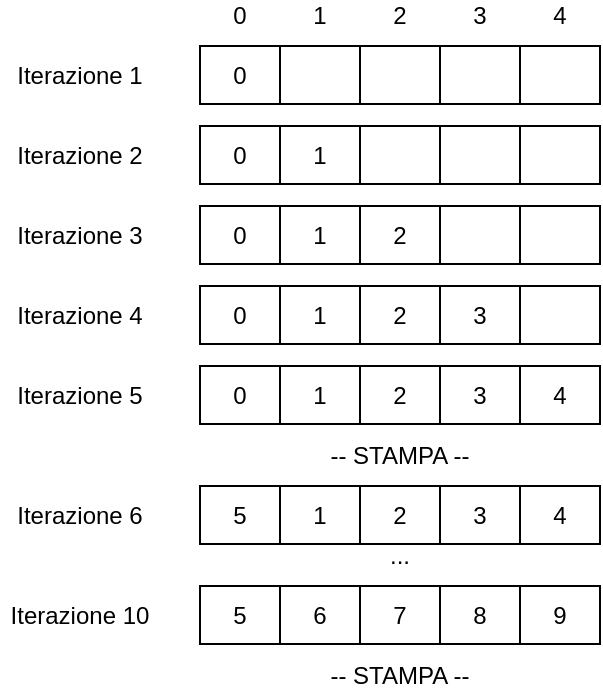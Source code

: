 <mxfile version="12.7.9" type="github">
  <diagram id="nZiL_g4HoVqe4ocX-0hI" name="Page-1">
    <mxGraphModel dx="1186" dy="775" grid="1" gridSize="10" guides="1" tooltips="1" connect="1" arrows="1" fold="1" page="1" pageScale="1" pageWidth="850" pageHeight="1100" math="0" shadow="0">
      <root>
        <mxCell id="0" />
        <mxCell id="1" parent="0" />
        <mxCell id="BmM361tWgZ_u9sHNip33-1" value="0" style="rounded=0;whiteSpace=wrap;html=1;" vertex="1" parent="1">
          <mxGeometry x="240" y="40" width="40" height="29" as="geometry" />
        </mxCell>
        <mxCell id="BmM361tWgZ_u9sHNip33-3" value="" style="rounded=0;whiteSpace=wrap;html=1;" vertex="1" parent="1">
          <mxGeometry x="280" y="40" width="40" height="29" as="geometry" />
        </mxCell>
        <mxCell id="BmM361tWgZ_u9sHNip33-5" value="" style="rounded=0;whiteSpace=wrap;html=1;" vertex="1" parent="1">
          <mxGeometry x="320" y="40" width="40" height="29" as="geometry" />
        </mxCell>
        <mxCell id="BmM361tWgZ_u9sHNip33-6" value="" style="rounded=0;whiteSpace=wrap;html=1;" vertex="1" parent="1">
          <mxGeometry x="360" y="40" width="40" height="29" as="geometry" />
        </mxCell>
        <mxCell id="BmM361tWgZ_u9sHNip33-7" value="" style="rounded=0;whiteSpace=wrap;html=1;" vertex="1" parent="1">
          <mxGeometry x="400" y="40" width="40" height="29" as="geometry" />
        </mxCell>
        <mxCell id="BmM361tWgZ_u9sHNip33-8" value="Iterazione 1" style="text;html=1;strokeColor=none;fillColor=none;align=center;verticalAlign=middle;whiteSpace=wrap;rounded=0;" vertex="1" parent="1">
          <mxGeometry x="140" y="50" width="80" height="9" as="geometry" />
        </mxCell>
        <mxCell id="BmM361tWgZ_u9sHNip33-9" value="0" style="text;html=1;strokeColor=none;fillColor=none;align=center;verticalAlign=middle;whiteSpace=wrap;rounded=0;" vertex="1" parent="1">
          <mxGeometry x="240" y="20" width="40" height="9" as="geometry" />
        </mxCell>
        <mxCell id="BmM361tWgZ_u9sHNip33-10" value="1" style="text;html=1;strokeColor=none;fillColor=none;align=center;verticalAlign=middle;whiteSpace=wrap;rounded=0;" vertex="1" parent="1">
          <mxGeometry x="280" y="20" width="40" height="9" as="geometry" />
        </mxCell>
        <mxCell id="BmM361tWgZ_u9sHNip33-13" value="2" style="text;html=1;strokeColor=none;fillColor=none;align=center;verticalAlign=middle;whiteSpace=wrap;rounded=0;" vertex="1" parent="1">
          <mxGeometry x="320" y="20" width="40" height="9" as="geometry" />
        </mxCell>
        <mxCell id="BmM361tWgZ_u9sHNip33-14" value="3" style="text;html=1;strokeColor=none;fillColor=none;align=center;verticalAlign=middle;whiteSpace=wrap;rounded=0;" vertex="1" parent="1">
          <mxGeometry x="360" y="20" width="40" height="9" as="geometry" />
        </mxCell>
        <mxCell id="BmM361tWgZ_u9sHNip33-15" value="4" style="text;html=1;strokeColor=none;fillColor=none;align=center;verticalAlign=middle;whiteSpace=wrap;rounded=0;" vertex="1" parent="1">
          <mxGeometry x="400" y="20" width="40" height="9" as="geometry" />
        </mxCell>
        <mxCell id="BmM361tWgZ_u9sHNip33-17" value="0" style="rounded=0;whiteSpace=wrap;html=1;" vertex="1" parent="1">
          <mxGeometry x="240" y="80" width="40" height="29" as="geometry" />
        </mxCell>
        <mxCell id="BmM361tWgZ_u9sHNip33-18" value="1" style="rounded=0;whiteSpace=wrap;html=1;" vertex="1" parent="1">
          <mxGeometry x="280" y="80" width="40" height="29" as="geometry" />
        </mxCell>
        <mxCell id="BmM361tWgZ_u9sHNip33-19" value="" style="rounded=0;whiteSpace=wrap;html=1;" vertex="1" parent="1">
          <mxGeometry x="320" y="80" width="40" height="29" as="geometry" />
        </mxCell>
        <mxCell id="BmM361tWgZ_u9sHNip33-20" value="" style="rounded=0;whiteSpace=wrap;html=1;" vertex="1" parent="1">
          <mxGeometry x="360" y="80" width="40" height="29" as="geometry" />
        </mxCell>
        <mxCell id="BmM361tWgZ_u9sHNip33-21" value="" style="rounded=0;whiteSpace=wrap;html=1;" vertex="1" parent="1">
          <mxGeometry x="400" y="80" width="40" height="29" as="geometry" />
        </mxCell>
        <mxCell id="BmM361tWgZ_u9sHNip33-22" value="Iterazione 2" style="text;html=1;strokeColor=none;fillColor=none;align=center;verticalAlign=middle;whiteSpace=wrap;rounded=0;" vertex="1" parent="1">
          <mxGeometry x="140" y="90" width="80" height="9" as="geometry" />
        </mxCell>
        <mxCell id="BmM361tWgZ_u9sHNip33-25" value="0" style="rounded=0;whiteSpace=wrap;html=1;" vertex="1" parent="1">
          <mxGeometry x="240" y="120" width="40" height="29" as="geometry" />
        </mxCell>
        <mxCell id="BmM361tWgZ_u9sHNip33-26" value="1" style="rounded=0;whiteSpace=wrap;html=1;" vertex="1" parent="1">
          <mxGeometry x="280" y="120" width="40" height="29" as="geometry" />
        </mxCell>
        <mxCell id="BmM361tWgZ_u9sHNip33-27" value="2" style="rounded=0;whiteSpace=wrap;html=1;" vertex="1" parent="1">
          <mxGeometry x="320" y="120" width="40" height="29" as="geometry" />
        </mxCell>
        <mxCell id="BmM361tWgZ_u9sHNip33-28" value="" style="rounded=0;whiteSpace=wrap;html=1;" vertex="1" parent="1">
          <mxGeometry x="360" y="120" width="40" height="29" as="geometry" />
        </mxCell>
        <mxCell id="BmM361tWgZ_u9sHNip33-29" value="" style="rounded=0;whiteSpace=wrap;html=1;" vertex="1" parent="1">
          <mxGeometry x="400" y="120" width="40" height="29" as="geometry" />
        </mxCell>
        <mxCell id="BmM361tWgZ_u9sHNip33-30" value="&lt;div&gt;Iterazione 3&lt;br&gt;&lt;/div&gt;" style="text;html=1;strokeColor=none;fillColor=none;align=center;verticalAlign=middle;whiteSpace=wrap;rounded=0;" vertex="1" parent="1">
          <mxGeometry x="140" y="130" width="80" height="9" as="geometry" />
        </mxCell>
        <mxCell id="BmM361tWgZ_u9sHNip33-31" value="0" style="rounded=0;whiteSpace=wrap;html=1;" vertex="1" parent="1">
          <mxGeometry x="240" y="160" width="40" height="29" as="geometry" />
        </mxCell>
        <mxCell id="BmM361tWgZ_u9sHNip33-32" value="1" style="rounded=0;whiteSpace=wrap;html=1;" vertex="1" parent="1">
          <mxGeometry x="280" y="160" width="40" height="29" as="geometry" />
        </mxCell>
        <mxCell id="BmM361tWgZ_u9sHNip33-33" value="2" style="rounded=0;whiteSpace=wrap;html=1;" vertex="1" parent="1">
          <mxGeometry x="320" y="160" width="40" height="29" as="geometry" />
        </mxCell>
        <mxCell id="BmM361tWgZ_u9sHNip33-34" value="3" style="rounded=0;whiteSpace=wrap;html=1;" vertex="1" parent="1">
          <mxGeometry x="360" y="160" width="40" height="29" as="geometry" />
        </mxCell>
        <mxCell id="BmM361tWgZ_u9sHNip33-35" value="" style="rounded=0;whiteSpace=wrap;html=1;" vertex="1" parent="1">
          <mxGeometry x="400" y="160" width="40" height="29" as="geometry" />
        </mxCell>
        <mxCell id="BmM361tWgZ_u9sHNip33-36" value="Iterazione 4" style="text;html=1;strokeColor=none;fillColor=none;align=center;verticalAlign=middle;whiteSpace=wrap;rounded=0;" vertex="1" parent="1">
          <mxGeometry x="140" y="170" width="80" height="9" as="geometry" />
        </mxCell>
        <mxCell id="BmM361tWgZ_u9sHNip33-37" value="0" style="rounded=0;whiteSpace=wrap;html=1;" vertex="1" parent="1">
          <mxGeometry x="240" y="200" width="40" height="29" as="geometry" />
        </mxCell>
        <mxCell id="BmM361tWgZ_u9sHNip33-38" value="1" style="rounded=0;whiteSpace=wrap;html=1;" vertex="1" parent="1">
          <mxGeometry x="280" y="200" width="40" height="29" as="geometry" />
        </mxCell>
        <mxCell id="BmM361tWgZ_u9sHNip33-39" value="2" style="rounded=0;whiteSpace=wrap;html=1;" vertex="1" parent="1">
          <mxGeometry x="320" y="200" width="40" height="29" as="geometry" />
        </mxCell>
        <mxCell id="BmM361tWgZ_u9sHNip33-40" value="3" style="rounded=0;whiteSpace=wrap;html=1;" vertex="1" parent="1">
          <mxGeometry x="360" y="200" width="40" height="29" as="geometry" />
        </mxCell>
        <mxCell id="BmM361tWgZ_u9sHNip33-41" value="4" style="rounded=0;whiteSpace=wrap;html=1;" vertex="1" parent="1">
          <mxGeometry x="400" y="200" width="40" height="29" as="geometry" />
        </mxCell>
        <mxCell id="BmM361tWgZ_u9sHNip33-42" value="Iterazione 5" style="text;html=1;strokeColor=none;fillColor=none;align=center;verticalAlign=middle;whiteSpace=wrap;rounded=0;" vertex="1" parent="1">
          <mxGeometry x="140" y="210" width="80" height="9" as="geometry" />
        </mxCell>
        <mxCell id="BmM361tWgZ_u9sHNip33-43" value="-- STAMPA --" style="text;html=1;strokeColor=none;fillColor=none;align=center;verticalAlign=middle;whiteSpace=wrap;rounded=0;" vertex="1" parent="1">
          <mxGeometry x="300" y="240" width="80" height="9" as="geometry" />
        </mxCell>
        <mxCell id="BmM361tWgZ_u9sHNip33-44" value="5" style="rounded=0;whiteSpace=wrap;html=1;" vertex="1" parent="1">
          <mxGeometry x="240" y="260" width="40" height="29" as="geometry" />
        </mxCell>
        <mxCell id="BmM361tWgZ_u9sHNip33-45" value="1" style="rounded=0;whiteSpace=wrap;html=1;" vertex="1" parent="1">
          <mxGeometry x="280" y="260" width="40" height="29" as="geometry" />
        </mxCell>
        <mxCell id="BmM361tWgZ_u9sHNip33-46" value="2" style="rounded=0;whiteSpace=wrap;html=1;" vertex="1" parent="1">
          <mxGeometry x="320" y="260" width="40" height="29" as="geometry" />
        </mxCell>
        <mxCell id="BmM361tWgZ_u9sHNip33-47" value="3" style="rounded=0;whiteSpace=wrap;html=1;" vertex="1" parent="1">
          <mxGeometry x="360" y="260" width="40" height="29" as="geometry" />
        </mxCell>
        <mxCell id="BmM361tWgZ_u9sHNip33-48" value="4" style="rounded=0;whiteSpace=wrap;html=1;" vertex="1" parent="1">
          <mxGeometry x="400" y="260" width="40" height="29" as="geometry" />
        </mxCell>
        <mxCell id="BmM361tWgZ_u9sHNip33-49" value="Iterazione 6" style="text;html=1;strokeColor=none;fillColor=none;align=center;verticalAlign=middle;whiteSpace=wrap;rounded=0;" vertex="1" parent="1">
          <mxGeometry x="140" y="270" width="80" height="9" as="geometry" />
        </mxCell>
        <mxCell id="BmM361tWgZ_u9sHNip33-50" value="5" style="rounded=0;whiteSpace=wrap;html=1;" vertex="1" parent="1">
          <mxGeometry x="240" y="310" width="40" height="29" as="geometry" />
        </mxCell>
        <mxCell id="BmM361tWgZ_u9sHNip33-51" value="6" style="rounded=0;whiteSpace=wrap;html=1;" vertex="1" parent="1">
          <mxGeometry x="280" y="310" width="40" height="29" as="geometry" />
        </mxCell>
        <mxCell id="BmM361tWgZ_u9sHNip33-52" value="7" style="rounded=0;whiteSpace=wrap;html=1;" vertex="1" parent="1">
          <mxGeometry x="320" y="310" width="40" height="29" as="geometry" />
        </mxCell>
        <mxCell id="BmM361tWgZ_u9sHNip33-53" value="8" style="rounded=0;whiteSpace=wrap;html=1;" vertex="1" parent="1">
          <mxGeometry x="360" y="310" width="40" height="29" as="geometry" />
        </mxCell>
        <mxCell id="BmM361tWgZ_u9sHNip33-54" value="9" style="rounded=0;whiteSpace=wrap;html=1;" vertex="1" parent="1">
          <mxGeometry x="400" y="310" width="40" height="29" as="geometry" />
        </mxCell>
        <mxCell id="BmM361tWgZ_u9sHNip33-55" value="Iterazione 10" style="text;html=1;strokeColor=none;fillColor=none;align=center;verticalAlign=middle;whiteSpace=wrap;rounded=0;" vertex="1" parent="1">
          <mxGeometry x="140" y="320" width="80" height="9" as="geometry" />
        </mxCell>
        <mxCell id="BmM361tWgZ_u9sHNip33-56" value="..." style="text;html=1;strokeColor=none;fillColor=none;align=center;verticalAlign=middle;whiteSpace=wrap;rounded=0;" vertex="1" parent="1">
          <mxGeometry x="300" y="290" width="80" height="9" as="geometry" />
        </mxCell>
        <mxCell id="BmM361tWgZ_u9sHNip33-57" value="-- STAMPA --" style="text;html=1;strokeColor=none;fillColor=none;align=center;verticalAlign=middle;whiteSpace=wrap;rounded=0;" vertex="1" parent="1">
          <mxGeometry x="300" y="350" width="80" height="9" as="geometry" />
        </mxCell>
      </root>
    </mxGraphModel>
  </diagram>
</mxfile>
